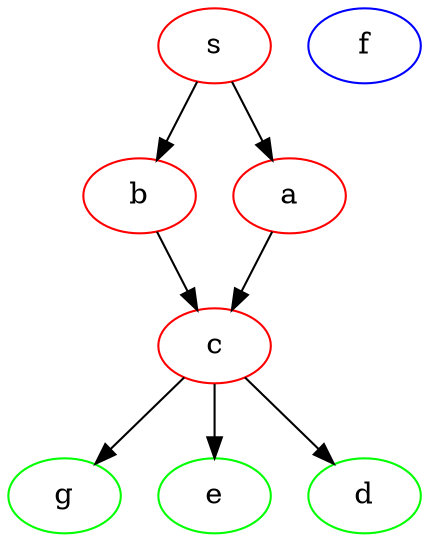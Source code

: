 strict digraph "" {
s [color=Red];
b [color=Red];
a [color=Red];
c [color=Red];
g [color=green];
e [color=green];
d [color=green];
f [color=blue];
s -> b  [dir=forward];
s -> a  [dir=forward];
b -> c  [dir=forward];
a -> c  [dir=forward];
c -> g  [dir=forward];
c -> e  [dir=forward];
c -> d  [dir=forward];
}
